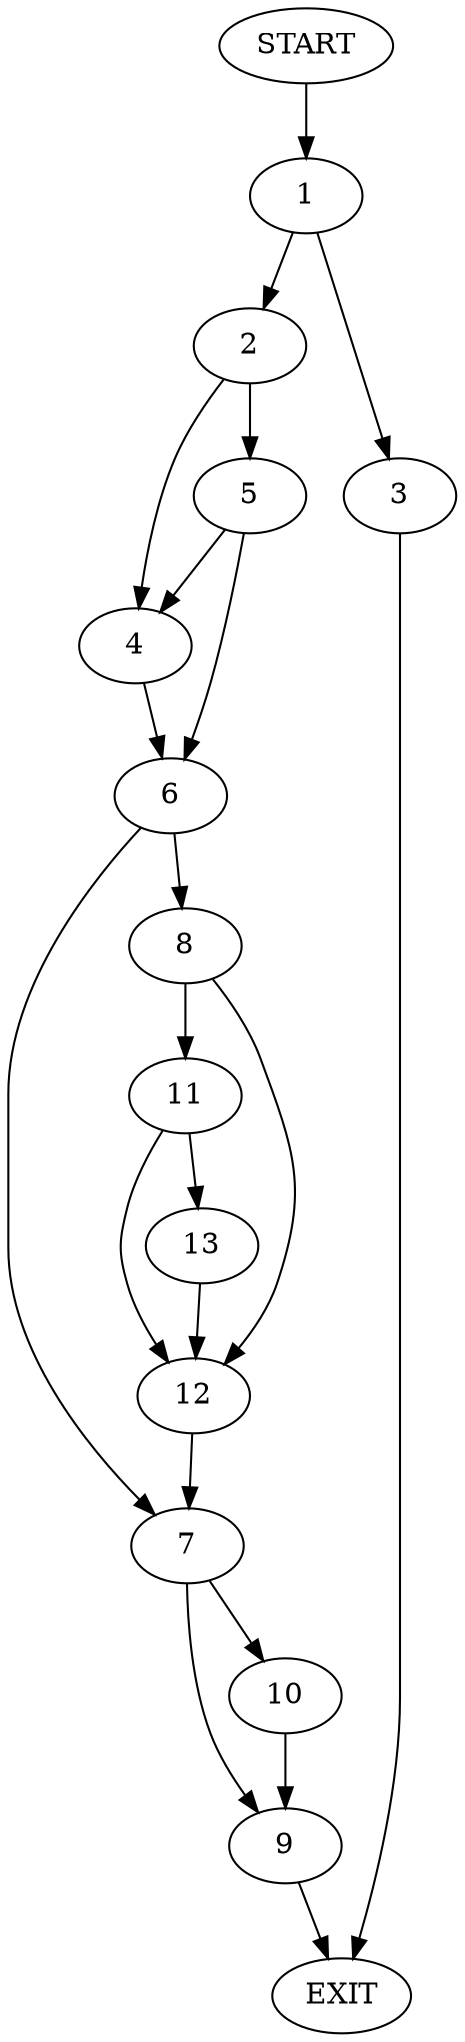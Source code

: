 digraph {
0 [label="START"]
14 [label="EXIT"]
0 -> 1
1 -> 2
1 -> 3
2 -> 4
2 -> 5
3 -> 14
4 -> 6
5 -> 4
5 -> 6
6 -> 7
6 -> 8
7 -> 9
7 -> 10
8 -> 11
8 -> 12
12 -> 7
11 -> 13
11 -> 12
13 -> 12
10 -> 9
9 -> 14
}
